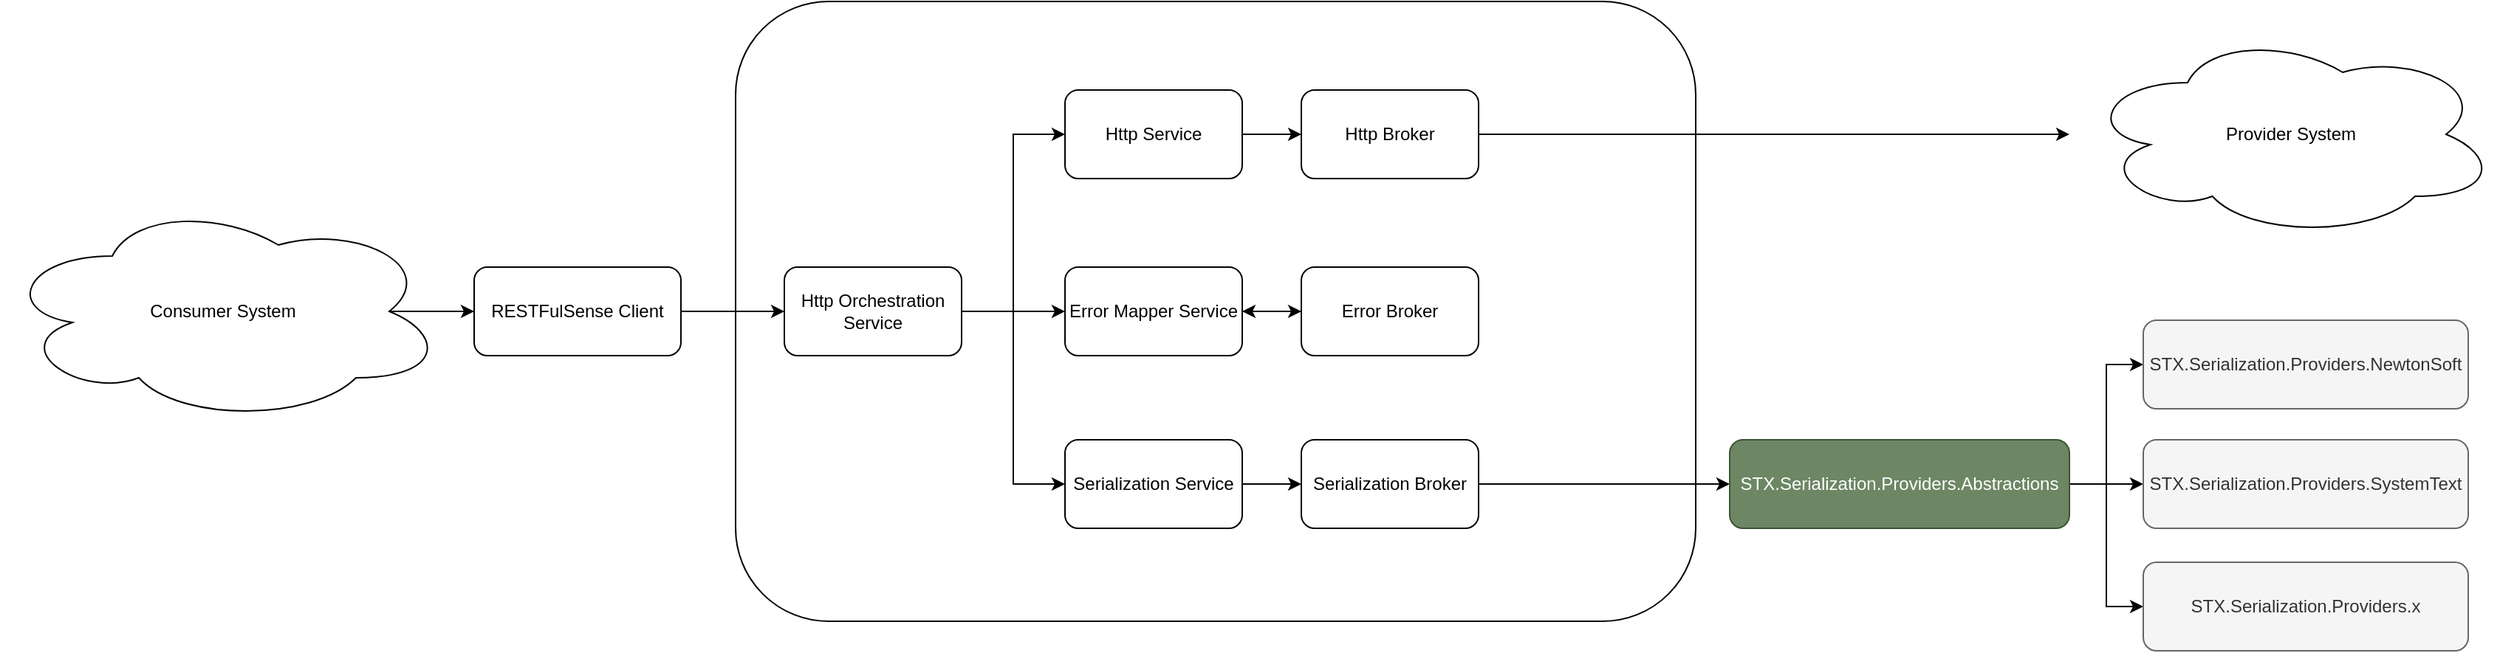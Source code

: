 <mxfile version="22.0.3" type="device">
  <diagram name="Page-1" id="6Qn3QU3YE5SgPKuJZF0y">
    <mxGraphModel dx="3197" dy="1640" grid="1" gridSize="10" guides="1" tooltips="1" connect="1" arrows="1" fold="1" page="1" pageScale="1" pageWidth="1169" pageHeight="827" math="0" shadow="0">
      <root>
        <mxCell id="0" />
        <mxCell id="1" parent="0" />
        <mxCell id="LlCKWEEeV9lsxUlKN8iy-20" value="" style="rounded=1;whiteSpace=wrap;html=1;" parent="1" vertex="1">
          <mxGeometry x="177" y="200" width="650" height="420" as="geometry" />
        </mxCell>
        <mxCell id="LlCKWEEeV9lsxUlKN8iy-11" style="edgeStyle=orthogonalEdgeStyle;rounded=0;orthogonalLoop=1;jettySize=auto;html=1;exitX=1;exitY=0.5;exitDx=0;exitDy=0;entryX=0;entryY=0.5;entryDx=0;entryDy=0;" parent="1" source="LlCKWEEeV9lsxUlKN8iy-1" target="LlCKWEEeV9lsxUlKN8iy-3" edge="1">
          <mxGeometry relative="1" as="geometry" />
        </mxCell>
        <mxCell id="LlCKWEEeV9lsxUlKN8iy-13" style="edgeStyle=orthogonalEdgeStyle;rounded=0;orthogonalLoop=1;jettySize=auto;html=1;exitX=1;exitY=0.5;exitDx=0;exitDy=0;entryX=0;entryY=0.5;entryDx=0;entryDy=0;" parent="1" source="LlCKWEEeV9lsxUlKN8iy-1" target="LlCKWEEeV9lsxUlKN8iy-2" edge="1">
          <mxGeometry relative="1" as="geometry" />
        </mxCell>
        <mxCell id="LlCKWEEeV9lsxUlKN8iy-15" style="edgeStyle=orthogonalEdgeStyle;rounded=0;orthogonalLoop=1;jettySize=auto;html=1;exitX=1;exitY=0.5;exitDx=0;exitDy=0;entryX=0;entryY=0.5;entryDx=0;entryDy=0;" parent="1" source="LlCKWEEeV9lsxUlKN8iy-1" target="LlCKWEEeV9lsxUlKN8iy-4" edge="1">
          <mxGeometry relative="1" as="geometry" />
        </mxCell>
        <mxCell id="LlCKWEEeV9lsxUlKN8iy-1" value="Http Orchestration Service" style="rounded=1;whiteSpace=wrap;html=1;" parent="1" vertex="1">
          <mxGeometry x="210" y="380" width="120" height="60" as="geometry" />
        </mxCell>
        <mxCell id="LlCKWEEeV9lsxUlKN8iy-14" style="edgeStyle=orthogonalEdgeStyle;rounded=0;orthogonalLoop=1;jettySize=auto;html=1;exitX=1;exitY=0.5;exitDx=0;exitDy=0;entryX=0;entryY=0.5;entryDx=0;entryDy=0;" parent="1" source="LlCKWEEeV9lsxUlKN8iy-2" target="LlCKWEEeV9lsxUlKN8iy-12" edge="1">
          <mxGeometry relative="1" as="geometry" />
        </mxCell>
        <mxCell id="LlCKWEEeV9lsxUlKN8iy-2" value="Http Service" style="rounded=1;whiteSpace=wrap;html=1;" parent="1" vertex="1">
          <mxGeometry x="400" y="260" width="120" height="60" as="geometry" />
        </mxCell>
        <mxCell id="LlCKWEEeV9lsxUlKN8iy-7" style="edgeStyle=orthogonalEdgeStyle;rounded=0;orthogonalLoop=1;jettySize=auto;html=1;exitX=1;exitY=0.5;exitDx=0;exitDy=0;entryX=0;entryY=0.5;entryDx=0;entryDy=0;" parent="1" source="LlCKWEEeV9lsxUlKN8iy-3" target="LlCKWEEeV9lsxUlKN8iy-5" edge="1">
          <mxGeometry relative="1" as="geometry" />
        </mxCell>
        <mxCell id="LlCKWEEeV9lsxUlKN8iy-3" value="Error Mapper Service" style="rounded=1;whiteSpace=wrap;html=1;" parent="1" vertex="1">
          <mxGeometry x="400" y="380" width="120" height="60" as="geometry" />
        </mxCell>
        <mxCell id="LlCKWEEeV9lsxUlKN8iy-17" style="edgeStyle=orthogonalEdgeStyle;rounded=0;orthogonalLoop=1;jettySize=auto;html=1;exitX=1;exitY=0.5;exitDx=0;exitDy=0;" parent="1" source="LlCKWEEeV9lsxUlKN8iy-4" target="LlCKWEEeV9lsxUlKN8iy-16" edge="1">
          <mxGeometry relative="1" as="geometry" />
        </mxCell>
        <mxCell id="LlCKWEEeV9lsxUlKN8iy-4" value="Serialization Service" style="rounded=1;whiteSpace=wrap;html=1;" parent="1" vertex="1">
          <mxGeometry x="400" y="497" width="120" height="60" as="geometry" />
        </mxCell>
        <mxCell id="LlCKWEEeV9lsxUlKN8iy-10" style="edgeStyle=orthogonalEdgeStyle;rounded=0;orthogonalLoop=1;jettySize=auto;html=1;exitX=0;exitY=0.5;exitDx=0;exitDy=0;entryX=1;entryY=0.5;entryDx=0;entryDy=0;" parent="1" source="LlCKWEEeV9lsxUlKN8iy-5" target="LlCKWEEeV9lsxUlKN8iy-3" edge="1">
          <mxGeometry relative="1" as="geometry" />
        </mxCell>
        <mxCell id="LlCKWEEeV9lsxUlKN8iy-5" value="Error Broker" style="rounded=1;whiteSpace=wrap;html=1;" parent="1" vertex="1">
          <mxGeometry x="560" y="380" width="120" height="60" as="geometry" />
        </mxCell>
        <mxCell id="OxgDmJw7XcyXG3oQHMun-7" style="edgeStyle=orthogonalEdgeStyle;rounded=0;orthogonalLoop=1;jettySize=auto;html=1;" parent="1" source="LlCKWEEeV9lsxUlKN8iy-12" edge="1">
          <mxGeometry relative="1" as="geometry">
            <mxPoint x="1080" y="290" as="targetPoint" />
          </mxGeometry>
        </mxCell>
        <mxCell id="LlCKWEEeV9lsxUlKN8iy-12" value="Http Broker" style="rounded=1;whiteSpace=wrap;html=1;" parent="1" vertex="1">
          <mxGeometry x="560" y="260" width="120" height="60" as="geometry" />
        </mxCell>
        <mxCell id="LlCKWEEeV9lsxUlKN8iy-26" style="edgeStyle=orthogonalEdgeStyle;rounded=0;orthogonalLoop=1;jettySize=auto;html=1;exitX=1;exitY=0.5;exitDx=0;exitDy=0;entryX=0;entryY=0.5;entryDx=0;entryDy=0;" parent="1" source="LlCKWEEeV9lsxUlKN8iy-16" target="LlCKWEEeV9lsxUlKN8iy-18" edge="1">
          <mxGeometry relative="1" as="geometry" />
        </mxCell>
        <mxCell id="LlCKWEEeV9lsxUlKN8iy-16" value="Serialization Broker" style="rounded=1;whiteSpace=wrap;html=1;" parent="1" vertex="1">
          <mxGeometry x="560" y="497" width="120" height="60" as="geometry" />
        </mxCell>
        <mxCell id="LlCKWEEeV9lsxUlKN8iy-24" style="edgeStyle=orthogonalEdgeStyle;rounded=0;orthogonalLoop=1;jettySize=auto;html=1;exitX=1;exitY=0.5;exitDx=0;exitDy=0;entryX=0;entryY=0.5;entryDx=0;entryDy=0;" parent="1" source="LlCKWEEeV9lsxUlKN8iy-18" target="LlCKWEEeV9lsxUlKN8iy-22" edge="1">
          <mxGeometry relative="1" as="geometry" />
        </mxCell>
        <mxCell id="LlCKWEEeV9lsxUlKN8iy-25" style="edgeStyle=orthogonalEdgeStyle;rounded=0;orthogonalLoop=1;jettySize=auto;html=1;exitX=1;exitY=0.5;exitDx=0;exitDy=0;entryX=0;entryY=0.5;entryDx=0;entryDy=0;" parent="1" source="LlCKWEEeV9lsxUlKN8iy-18" target="LlCKWEEeV9lsxUlKN8iy-23" edge="1">
          <mxGeometry relative="1" as="geometry" />
        </mxCell>
        <mxCell id="OxgDmJw7XcyXG3oQHMun-2" style="edgeStyle=orthogonalEdgeStyle;rounded=0;orthogonalLoop=1;jettySize=auto;html=1;entryX=0;entryY=0.5;entryDx=0;entryDy=0;" parent="1" source="LlCKWEEeV9lsxUlKN8iy-18" target="OxgDmJw7XcyXG3oQHMun-1" edge="1">
          <mxGeometry relative="1" as="geometry" />
        </mxCell>
        <mxCell id="LlCKWEEeV9lsxUlKN8iy-18" value="STX.Serialization.Providers.Abstractions" style="rounded=1;whiteSpace=wrap;html=1;fillColor=#6d8764;fontColor=#ffffff;strokeColor=#3A5431;" parent="1" vertex="1">
          <mxGeometry x="850" y="497" width="230" height="60" as="geometry" />
        </mxCell>
        <mxCell id="LlCKWEEeV9lsxUlKN8iy-21" style="edgeStyle=orthogonalEdgeStyle;rounded=0;orthogonalLoop=1;jettySize=auto;html=1;exitX=1;exitY=0.5;exitDx=0;exitDy=0;" parent="1" source="LlCKWEEeV9lsxUlKN8iy-19" target="LlCKWEEeV9lsxUlKN8iy-1" edge="1">
          <mxGeometry relative="1" as="geometry" />
        </mxCell>
        <mxCell id="LlCKWEEeV9lsxUlKN8iy-19" value="RESTFulSense Client" style="rounded=1;whiteSpace=wrap;html=1;" parent="1" vertex="1">
          <mxGeometry y="380" width="140" height="60" as="geometry" />
        </mxCell>
        <mxCell id="LlCKWEEeV9lsxUlKN8iy-22" value="STX.Serialization.Providers.NewtonSoft" style="rounded=1;whiteSpace=wrap;html=1;fillColor=#f5f5f5;fontColor=#333333;strokeColor=#666666;" parent="1" vertex="1">
          <mxGeometry x="1130" y="416" width="220" height="60" as="geometry" />
        </mxCell>
        <mxCell id="LlCKWEEeV9lsxUlKN8iy-23" value="STX.Serialization.Providers.SystemText" style="rounded=1;whiteSpace=wrap;html=1;fillColor=#f5f5f5;fontColor=#333333;strokeColor=#666666;" parent="1" vertex="1">
          <mxGeometry x="1130" y="497" width="220" height="60" as="geometry" />
        </mxCell>
        <mxCell id="LlCKWEEeV9lsxUlKN8iy-28" style="edgeStyle=orthogonalEdgeStyle;rounded=0;orthogonalLoop=1;jettySize=auto;html=1;exitX=0.875;exitY=0.5;exitDx=0;exitDy=0;exitPerimeter=0;entryX=0;entryY=0.5;entryDx=0;entryDy=0;" parent="1" source="LlCKWEEeV9lsxUlKN8iy-27" target="LlCKWEEeV9lsxUlKN8iy-19" edge="1">
          <mxGeometry relative="1" as="geometry" />
        </mxCell>
        <mxCell id="LlCKWEEeV9lsxUlKN8iy-27" value="Consumer System" style="ellipse;shape=cloud;whiteSpace=wrap;html=1;" parent="1" vertex="1">
          <mxGeometry x="-320" y="335" width="300" height="150" as="geometry" />
        </mxCell>
        <mxCell id="LlCKWEEeV9lsxUlKN8iy-30" value="Provider System" style="ellipse;shape=cloud;whiteSpace=wrap;html=1;" parent="1" vertex="1">
          <mxGeometry x="1090" y="220" width="280" height="140" as="geometry" />
        </mxCell>
        <mxCell id="OxgDmJw7XcyXG3oQHMun-1" value="STX.Serialization.Providers.x" style="rounded=1;whiteSpace=wrap;html=1;fillColor=#f5f5f5;fontColor=#333333;strokeColor=#666666;" parent="1" vertex="1">
          <mxGeometry x="1130" y="580" width="220" height="60" as="geometry" />
        </mxCell>
      </root>
    </mxGraphModel>
  </diagram>
</mxfile>
